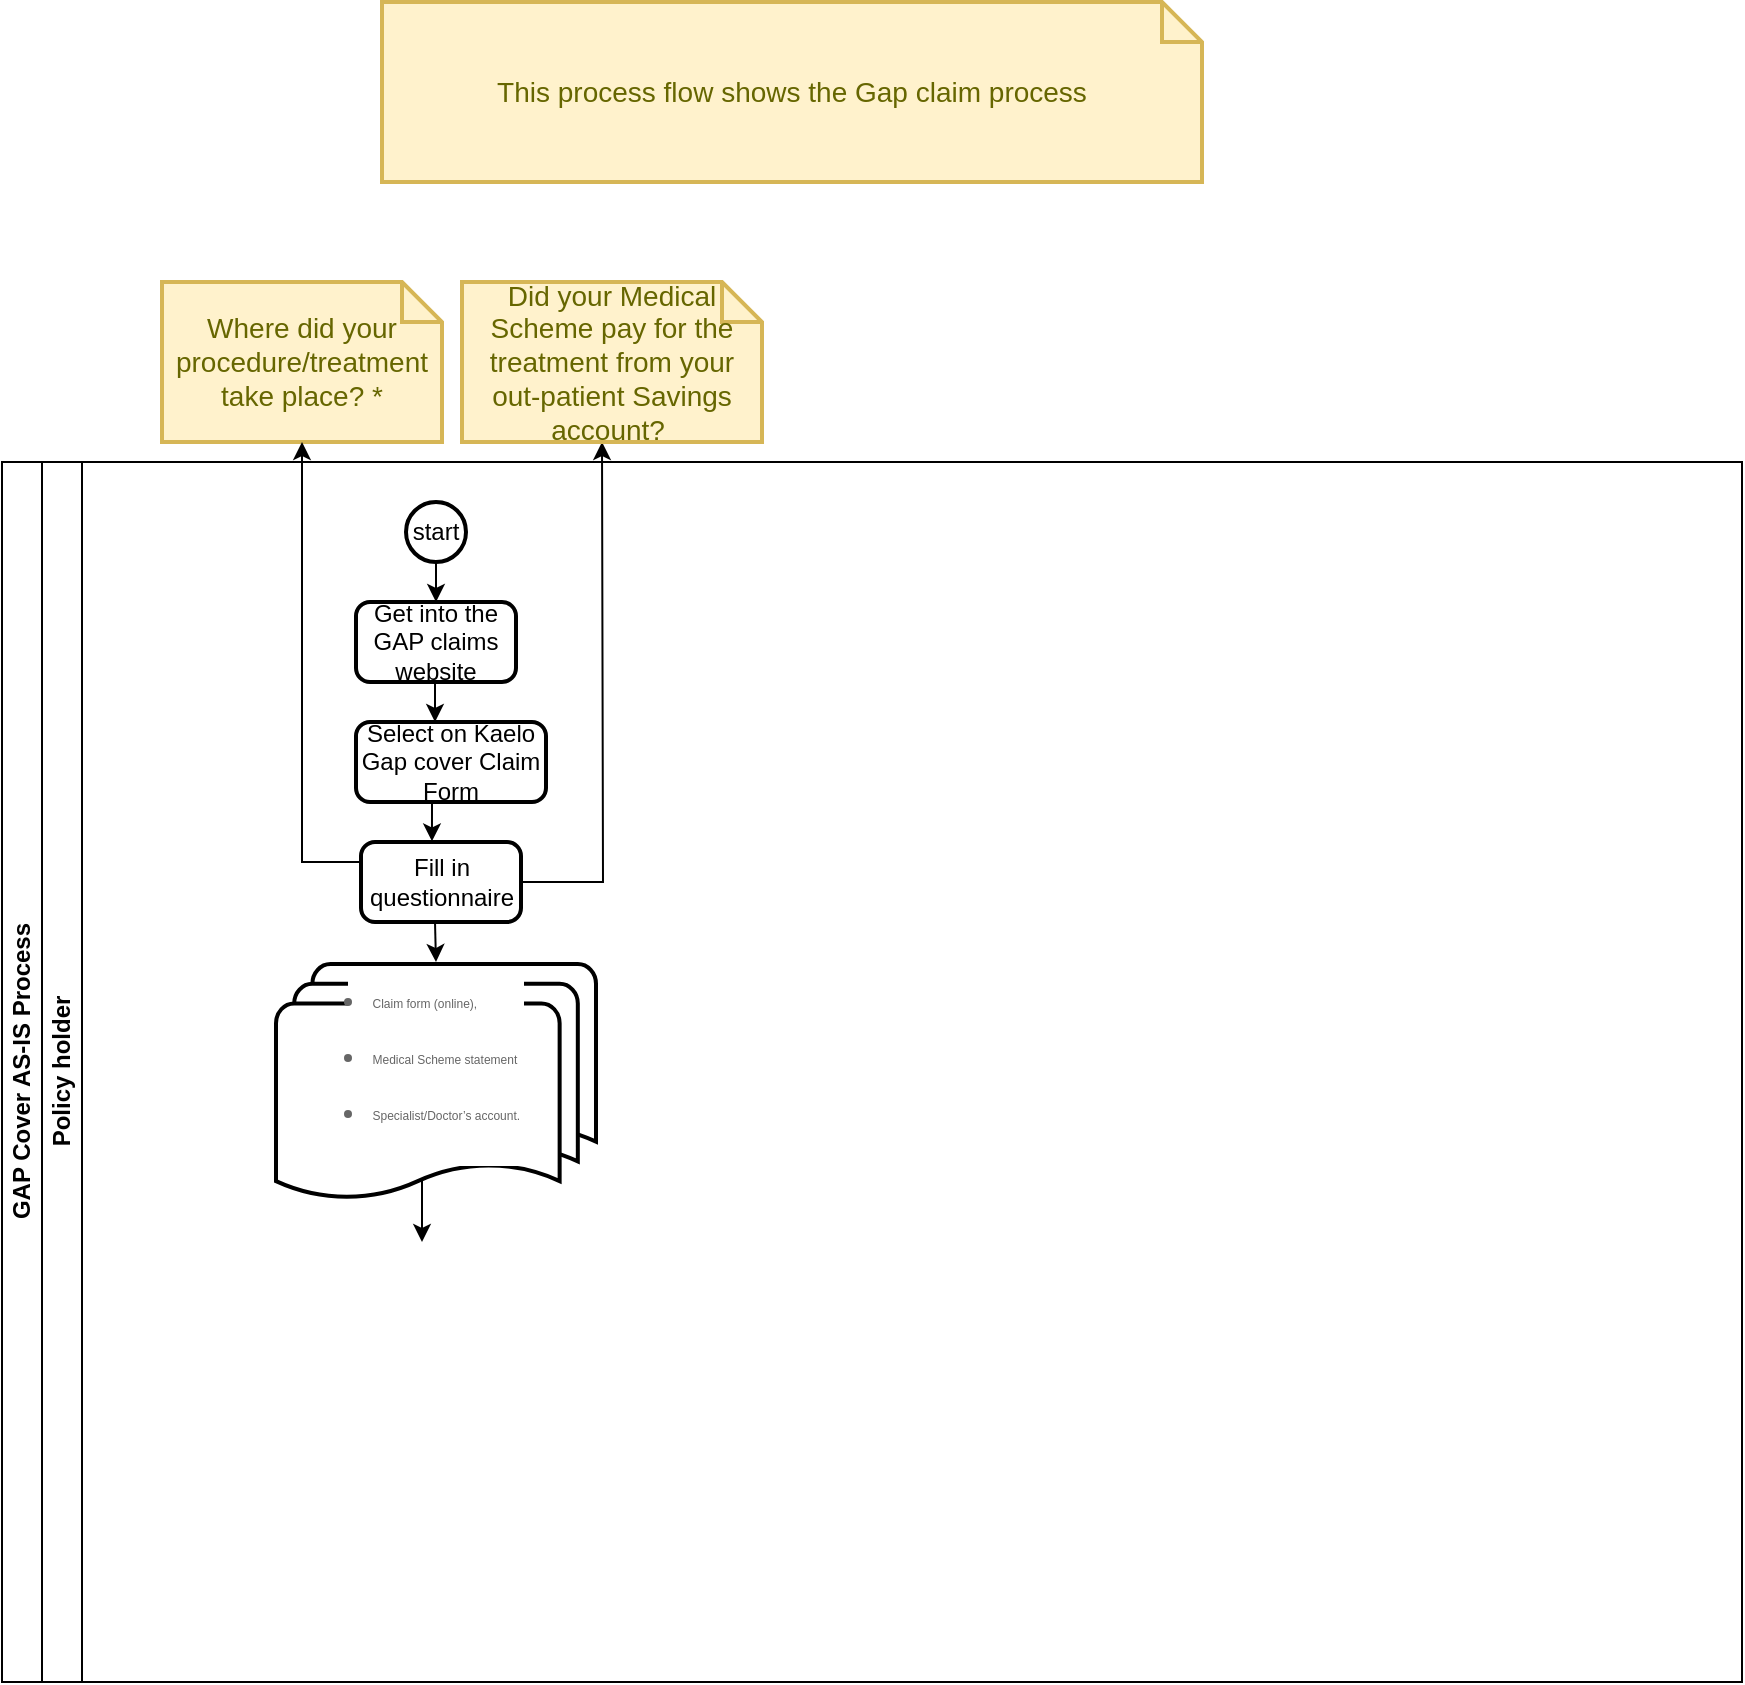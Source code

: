 <mxfile version="26.0.14">
  <diagram id="prtHgNgQTEPvFCAcTncT" name="Page-1">
    <mxGraphModel dx="1861" dy="1623" grid="1" gridSize="10" guides="1" tooltips="1" connect="1" arrows="1" fold="1" page="1" pageScale="1" pageWidth="827" pageHeight="1169" math="0" shadow="0">
      <root>
        <mxCell id="0" />
        <mxCell id="1" parent="0" />
        <mxCell id="dNxyNK7c78bLwvsdeMH5-19" value="GAP Cover AS-IS Process" style="swimlane;html=1;childLayout=stackLayout;resizeParent=1;resizeParentMax=0;horizontal=0;startSize=20;horizontalStack=0;" parent="1" vertex="1">
          <mxGeometry x="-50" y="-60" width="870" height="610" as="geometry" />
        </mxCell>
        <mxCell id="dNxyNK7c78bLwvsdeMH5-20" value="Policy holder" style="swimlane;html=1;startSize=20;horizontal=0;" parent="dNxyNK7c78bLwvsdeMH5-19" vertex="1">
          <mxGeometry x="20" width="850" height="610" as="geometry" />
        </mxCell>
        <mxCell id="fStYFmQE0zEDD6l3FMH6-3" style="edgeStyle=orthogonalEdgeStyle;rounded=0;orthogonalLoop=1;jettySize=auto;html=1;exitX=0.5;exitY=1;exitDx=0;exitDy=0;exitPerimeter=0;" edge="1" parent="dNxyNK7c78bLwvsdeMH5-20" source="fStYFmQE0zEDD6l3FMH6-2">
          <mxGeometry relative="1" as="geometry">
            <mxPoint x="197" y="70" as="targetPoint" />
          </mxGeometry>
        </mxCell>
        <mxCell id="fStYFmQE0zEDD6l3FMH6-2" value="start" style="strokeWidth=2;html=1;shape=mxgraph.flowchart.start_2;whiteSpace=wrap;" vertex="1" parent="dNxyNK7c78bLwvsdeMH5-20">
          <mxGeometry x="182" y="20" width="30" height="30" as="geometry" />
        </mxCell>
        <mxCell id="fStYFmQE0zEDD6l3FMH6-10" style="edgeStyle=orthogonalEdgeStyle;rounded=0;orthogonalLoop=1;jettySize=auto;html=1;exitX=0.5;exitY=1;exitDx=0;exitDy=0;entryX=0.5;entryY=0;entryDx=0;entryDy=0;" edge="1" parent="dNxyNK7c78bLwvsdeMH5-20">
          <mxGeometry relative="1" as="geometry">
            <mxPoint x="189" y="110" as="sourcePoint" />
            <mxPoint x="196.5" y="130" as="targetPoint" />
          </mxGeometry>
        </mxCell>
        <mxCell id="fStYFmQE0zEDD6l3FMH6-4" value="Get into the GAP claims website" style="rounded=1;whiteSpace=wrap;html=1;absoluteArcSize=1;arcSize=14;strokeWidth=2;" vertex="1" parent="dNxyNK7c78bLwvsdeMH5-20">
          <mxGeometry x="157" y="70" width="80" height="40" as="geometry" />
        </mxCell>
        <mxCell id="fStYFmQE0zEDD6l3FMH6-7" value="Select on Kaelo Gap cover Claim Form" style="rounded=1;whiteSpace=wrap;html=1;absoluteArcSize=1;arcSize=14;strokeWidth=2;" vertex="1" parent="dNxyNK7c78bLwvsdeMH5-20">
          <mxGeometry x="157" y="130" width="95" height="40" as="geometry" />
        </mxCell>
        <mxCell id="fStYFmQE0zEDD6l3FMH6-14" style="edgeStyle=orthogonalEdgeStyle;rounded=0;orthogonalLoop=1;jettySize=auto;html=1;exitX=0.5;exitY=1;exitDx=0;exitDy=0;" edge="1" parent="dNxyNK7c78bLwvsdeMH5-20">
          <mxGeometry relative="1" as="geometry">
            <mxPoint x="197" y="250" as="targetPoint" />
            <mxPoint x="196.5" y="230" as="sourcePoint" />
          </mxGeometry>
        </mxCell>
        <mxCell id="fStYFmQE0zEDD6l3FMH6-23" style="edgeStyle=orthogonalEdgeStyle;rounded=0;orthogonalLoop=1;jettySize=auto;html=1;exitX=1;exitY=0.5;exitDx=0;exitDy=0;" edge="1" parent="dNxyNK7c78bLwvsdeMH5-20" source="fStYFmQE0zEDD6l3FMH6-12">
          <mxGeometry relative="1" as="geometry">
            <mxPoint x="280" y="-10" as="targetPoint" />
          </mxGeometry>
        </mxCell>
        <mxCell id="fStYFmQE0zEDD6l3FMH6-12" value="Fill in questionnaire" style="rounded=1;whiteSpace=wrap;html=1;absoluteArcSize=1;arcSize=14;strokeWidth=2;" vertex="1" parent="dNxyNK7c78bLwvsdeMH5-20">
          <mxGeometry x="159.5" y="190" width="80" height="40" as="geometry" />
        </mxCell>
        <mxCell id="fStYFmQE0zEDD6l3FMH6-15" style="edgeStyle=orthogonalEdgeStyle;rounded=0;orthogonalLoop=1;jettySize=auto;html=1;exitX=0.5;exitY=1;exitDx=0;exitDy=0;entryX=0.606;entryY=-0.008;entryDx=0;entryDy=0;entryPerimeter=0;" edge="1" parent="dNxyNK7c78bLwvsdeMH5-20">
          <mxGeometry relative="1" as="geometry">
            <mxPoint x="191.5" y="170" as="sourcePoint" />
            <mxPoint x="194.98" y="189.68" as="targetPoint" />
          </mxGeometry>
        </mxCell>
        <mxCell id="fStYFmQE0zEDD6l3FMH6-27" style="edgeStyle=orthogonalEdgeStyle;rounded=0;orthogonalLoop=1;jettySize=auto;html=1;exitX=0.5;exitY=0.88;exitDx=0;exitDy=0;exitPerimeter=0;" edge="1" parent="dNxyNK7c78bLwvsdeMH5-20" source="fStYFmQE0zEDD6l3FMH6-26">
          <mxGeometry relative="1" as="geometry">
            <mxPoint x="190" y="390" as="targetPoint" />
          </mxGeometry>
        </mxCell>
        <mxCell id="fStYFmQE0zEDD6l3FMH6-26" value="&lt;ul style=&quot;box-sizing: border-box; margin: 0px; padding: 0px 0px 1em 1em; border: 0px; outline: 0px; text-size-adjust: 100%; vertical-align: baseline; background: rgb(255, 255, 255); list-style: disc; line-height: 26px; color: rgb(102, 102, 102); font-family: Arial, &amp;quot;Lucida Sans Unicode&amp;quot;, Tahoma, sans-serif; font-style: normal; font-variant-ligatures: normal; font-variant-caps: normal; font-weight: 500; letter-spacing: normal; orphans: 2; text-align: left; text-indent: 0px; text-transform: none; widows: 2; word-spacing: 0px; -webkit-text-stroke-width: 0px; white-space: normal; text-decoration-thickness: initial; text-decoration-style: initial; text-decoration-color: initial;&quot;&gt;&lt;li style=&quot;box-sizing: border-box; margin: 0px; padding: 0px; border: 0px; outline: 0px; text-size-adjust: 100%; vertical-align: baseline; background: transparent;&quot;&gt;&lt;font style=&quot;font-size: 6px;&quot;&gt;Claim form (online),&lt;/font&gt;&lt;/li&gt;&lt;li style=&quot;box-sizing: border-box; margin: 0px; padding: 0px; border: 0px; outline: 0px; text-size-adjust: 100%; vertical-align: baseline; background: transparent;&quot;&gt;&lt;font style=&quot;font-size: 6px;&quot;&gt;Medical Scheme statement&lt;/font&gt;&lt;/li&gt;&lt;li style=&quot;box-sizing: border-box; margin: 0px; padding: 0px; border: 0px; outline: 0px; text-size-adjust: 100%; vertical-align: baseline; background: transparent;&quot;&gt;&lt;font style=&quot;font-size: 6px;&quot;&gt;Specialist/Doctor’s account.&lt;font style=&quot;&quot;&gt;&amp;nbsp;&lt;/font&gt;&lt;/font&gt;&lt;/li&gt;&lt;/ul&gt;&lt;div&gt;&lt;br&gt;&lt;/div&gt;" style="strokeWidth=2;html=1;shape=mxgraph.flowchart.multi-document;whiteSpace=wrap;" vertex="1" parent="dNxyNK7c78bLwvsdeMH5-20">
          <mxGeometry x="117" y="251" width="160" height="119" as="geometry" />
        </mxCell>
        <mxCell id="fStYFmQE0zEDD6l3FMH6-1" value="This process flow shows the Gap claim process" style="shape=note;strokeWidth=2;fontSize=14;size=20;whiteSpace=wrap;html=1;fillColor=#fff2cc;strokeColor=#d6b656;fontColor=#666600;" vertex="1" parent="1">
          <mxGeometry x="140" y="-290" width="410" height="90" as="geometry" />
        </mxCell>
        <mxCell id="fStYFmQE0zEDD6l3FMH6-22" value="Where did your procedure/treatment take place? *" style="shape=note;strokeWidth=2;fontSize=14;size=20;whiteSpace=wrap;html=1;fillColor=#fff2cc;strokeColor=#d6b656;fontColor=#666600;" vertex="1" parent="1">
          <mxGeometry x="30" y="-150" width="140" height="80" as="geometry" />
        </mxCell>
        <mxCell id="fStYFmQE0zEDD6l3FMH6-21" style="edgeStyle=orthogonalEdgeStyle;rounded=0;orthogonalLoop=1;jettySize=auto;html=1;exitX=0;exitY=0.25;exitDx=0;exitDy=0;" edge="1" parent="1" source="fStYFmQE0zEDD6l3FMH6-12" target="fStYFmQE0zEDD6l3FMH6-22">
          <mxGeometry relative="1" as="geometry">
            <mxPoint x="70" y="-90" as="targetPoint" />
          </mxGeometry>
        </mxCell>
        <mxCell id="fStYFmQE0zEDD6l3FMH6-24" value="&lt;div&gt;&lt;br&gt;&lt;/div&gt;&lt;div&gt;Did your Medical Scheme pay for the treatment from your out-patient Savings account?&amp;nbsp;&lt;/div&gt;&lt;div&gt;&lt;br&gt;&lt;/div&gt;" style="shape=note;strokeWidth=2;fontSize=14;size=20;whiteSpace=wrap;html=1;fillColor=#fff2cc;strokeColor=#d6b656;fontColor=#666600;" vertex="1" parent="1">
          <mxGeometry x="180" y="-150" width="150" height="80" as="geometry" />
        </mxCell>
      </root>
    </mxGraphModel>
  </diagram>
</mxfile>
